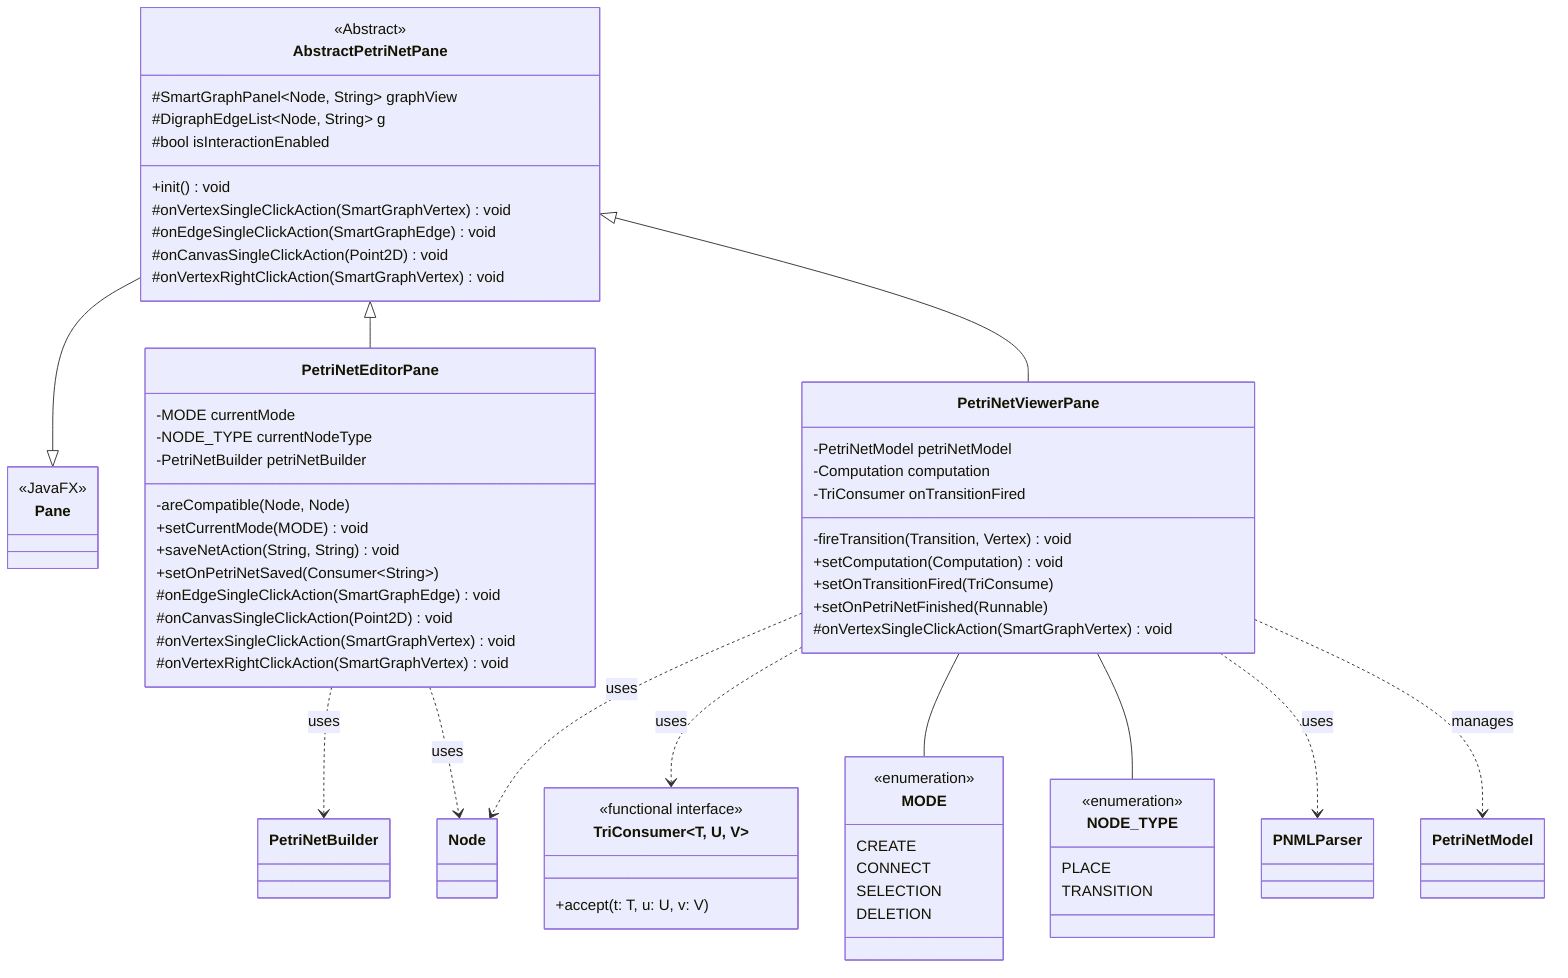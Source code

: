 classDiagram
    direction TB

    class Pane {
        <<JavaFX>>
    }

    class AbstractPetriNetPane {
        <<Abstract>>
        #SmartGraphPanel~Node, String~ graphView
        #DigraphEdgeList~Node, String~ g
        #bool isInteractionEnabled
        +init() void
        #onVertexSingleClickAction(SmartGraphVertex) void
        #onEdgeSingleClickAction(SmartGraphEdge) void
        #onCanvasSingleClickAction(Point2D) void
        #onVertexRightClickAction(SmartGraphVertex) void
    }

    class PetriNetEditorPane {
        -MODE currentMode
        -NODE_TYPE currentNodeType
        -PetriNetBuilder petriNetBuilder
        -areCompatible(Node, Node)
        +setCurrentMode(MODE) void
        +saveNetAction(String, String) void
        +setOnPetriNetSaved(Consumer~String~)
        #onEdgeSingleClickAction(SmartGraphEdge) void
        #onCanvasSingleClickAction(Point2D) void
        #onVertexSingleClickAction(SmartGraphVertex) void
        #onVertexRightClickAction(SmartGraphVertex) void
    }

    class PetriNetViewerPane {
        -PetriNetModel petriNetModel
        -Computation computation
        -TriConsumer onTransitionFired
        -fireTransition(Transition, Vertex) void
        +setComputation(Computation) void
        +setOnTransitionFired(TriConsume)
        +setOnPetriNetFinished(Runnable)
        #onVertexSingleClickAction(SmartGraphVertex) void
    }

    class TriConsumer~T, U, V~ {
<<functional interface>>
+accept(t: T, u: U, v: V)
}

class MODE {
<<enumeration>>
CREATE
CONNECT
SELECTION
DELETION
}
class NODE_TYPE {
<<enumeration>>
PLACE
TRANSITION
}

AbstractPetriNetPane --|> Pane

PetriNetViewerPane ..> TriConsumer : uses

AbstractPetriNetPane <|-- PetriNetEditorPane
AbstractPetriNetPane <|-- PetriNetViewerPane

PetriNetEditorPane ..> PetriNetBuilder : uses
PetriNetEditorPane ..> Node : uses
PetriNetViewerPane ..> Node : uses
PetriNetViewerPane -- MODE
PetriNetViewerPane -- NODE_TYPE

PetriNetViewerPane ..> PNMLParser : uses
PetriNetViewerPane ..> PetriNetModel : manages